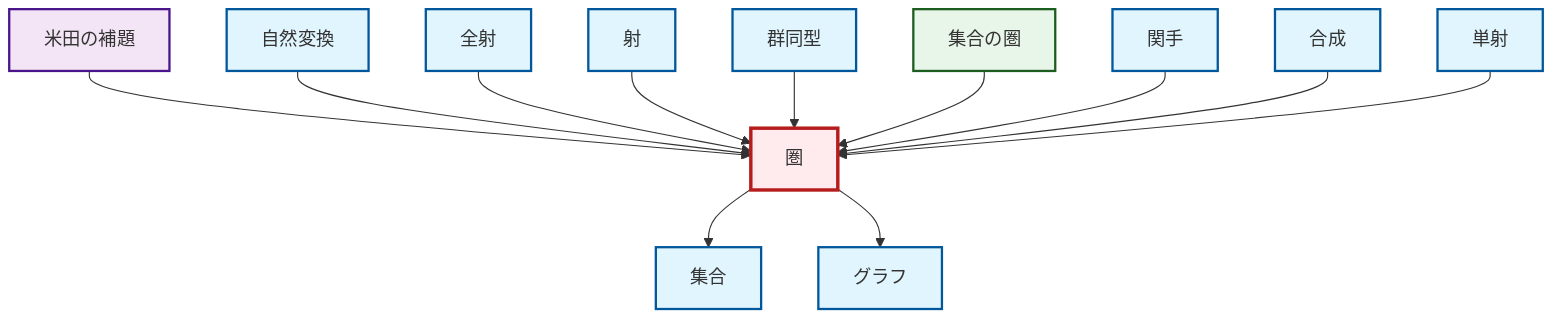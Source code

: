 graph TD
    classDef definition fill:#e1f5fe,stroke:#01579b,stroke-width:2px
    classDef theorem fill:#f3e5f5,stroke:#4a148c,stroke-width:2px
    classDef axiom fill:#fff3e0,stroke:#e65100,stroke-width:2px
    classDef example fill:#e8f5e9,stroke:#1b5e20,stroke-width:2px
    classDef current fill:#ffebee,stroke:#b71c1c,stroke-width:3px
    def-graph["グラフ"]:::definition
    def-monomorphism["単射"]:::definition
    def-epimorphism["全射"]:::definition
    def-composition["合成"]:::definition
    def-morphism["射"]:::definition
    def-functor["関手"]:::definition
    def-natural-transformation["自然変換"]:::definition
    def-category["圏"]:::definition
    def-set["集合"]:::definition
    def-isomorphism["群同型"]:::definition
    thm-yoneda["米田の補題"]:::theorem
    ex-set-category["集合の圏"]:::example
    thm-yoneda --> def-category
    def-natural-transformation --> def-category
    def-epimorphism --> def-category
    def-morphism --> def-category
    def-isomorphism --> def-category
    def-category --> def-set
    ex-set-category --> def-category
    def-functor --> def-category
    def-composition --> def-category
    def-category --> def-graph
    def-monomorphism --> def-category
    class def-category current